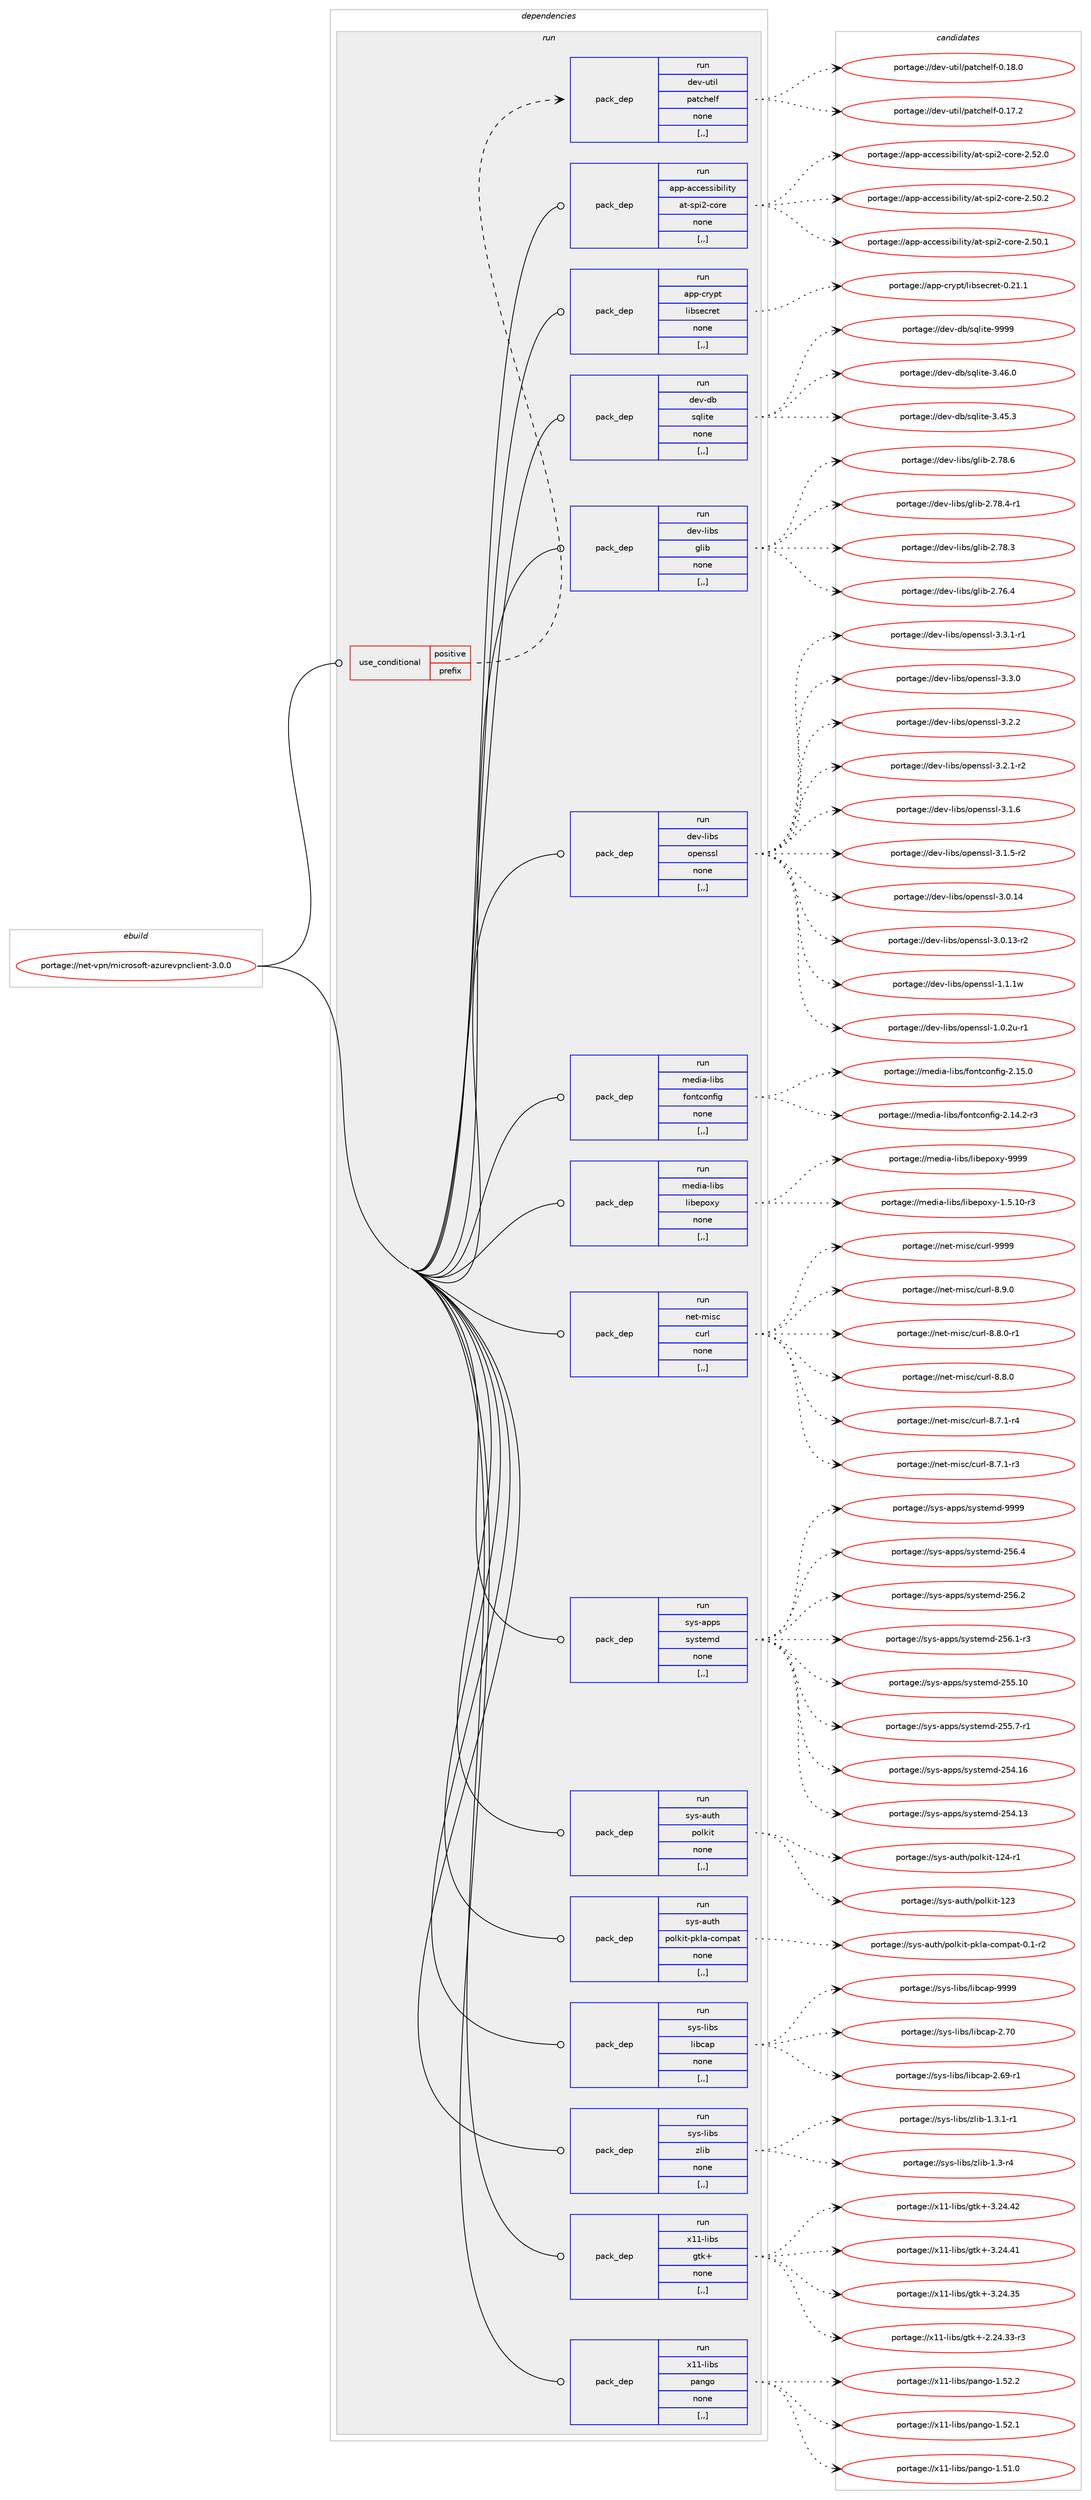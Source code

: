 digraph prolog {

# *************
# Graph options
# *************

newrank=true;
concentrate=true;
compound=true;
graph [rankdir=LR,fontname=Helvetica,fontsize=10,ranksep=1.5];#, ranksep=2.5, nodesep=0.2];
edge  [arrowhead=vee];
node  [fontname=Helvetica,fontsize=10];

# **********
# The ebuild
# **********

subgraph cluster_leftcol {
color=gray;
label=<<i>ebuild</i>>;
id [label="portage://net-vpn/microsoft-azurevpnclient-3.0.0", color=red, width=4, href="../net-vpn/microsoft-azurevpnclient-3.0.0.svg"];
}

# ****************
# The dependencies
# ****************

subgraph cluster_midcol {
color=gray;
label=<<i>dependencies</i>>;
subgraph cluster_compile {
fillcolor="#eeeeee";
style=filled;
label=<<i>compile</i>>;
}
subgraph cluster_compileandrun {
fillcolor="#eeeeee";
style=filled;
label=<<i>compile and run</i>>;
}
subgraph cluster_run {
fillcolor="#eeeeee";
style=filled;
label=<<i>run</i>>;
subgraph cond101978 {
dependency385696 [label=<<TABLE BORDER="0" CELLBORDER="1" CELLSPACING="0" CELLPADDING="4"><TR><TD ROWSPAN="3" CELLPADDING="10">use_conditional</TD></TR><TR><TD>positive</TD></TR><TR><TD>prefix</TD></TR></TABLE>>, shape=none, color=red];
subgraph pack280948 {
dependency385697 [label=<<TABLE BORDER="0" CELLBORDER="1" CELLSPACING="0" CELLPADDING="4" WIDTH="220"><TR><TD ROWSPAN="6" CELLPADDING="30">pack_dep</TD></TR><TR><TD WIDTH="110">run</TD></TR><TR><TD>dev-util</TD></TR><TR><TD>patchelf</TD></TR><TR><TD>none</TD></TR><TR><TD>[,,]</TD></TR></TABLE>>, shape=none, color=blue];
}
dependency385696:e -> dependency385697:w [weight=20,style="dashed",arrowhead="vee"];
}
id:e -> dependency385696:w [weight=20,style="solid",arrowhead="odot"];
subgraph pack280949 {
dependency385698 [label=<<TABLE BORDER="0" CELLBORDER="1" CELLSPACING="0" CELLPADDING="4" WIDTH="220"><TR><TD ROWSPAN="6" CELLPADDING="30">pack_dep</TD></TR><TR><TD WIDTH="110">run</TD></TR><TR><TD>app-accessibility</TD></TR><TR><TD>at-spi2-core</TD></TR><TR><TD>none</TD></TR><TR><TD>[,,]</TD></TR></TABLE>>, shape=none, color=blue];
}
id:e -> dependency385698:w [weight=20,style="solid",arrowhead="odot"];
subgraph pack280950 {
dependency385699 [label=<<TABLE BORDER="0" CELLBORDER="1" CELLSPACING="0" CELLPADDING="4" WIDTH="220"><TR><TD ROWSPAN="6" CELLPADDING="30">pack_dep</TD></TR><TR><TD WIDTH="110">run</TD></TR><TR><TD>app-crypt</TD></TR><TR><TD>libsecret</TD></TR><TR><TD>none</TD></TR><TR><TD>[,,]</TD></TR></TABLE>>, shape=none, color=blue];
}
id:e -> dependency385699:w [weight=20,style="solid",arrowhead="odot"];
subgraph pack280951 {
dependency385700 [label=<<TABLE BORDER="0" CELLBORDER="1" CELLSPACING="0" CELLPADDING="4" WIDTH="220"><TR><TD ROWSPAN="6" CELLPADDING="30">pack_dep</TD></TR><TR><TD WIDTH="110">run</TD></TR><TR><TD>dev-db</TD></TR><TR><TD>sqlite</TD></TR><TR><TD>none</TD></TR><TR><TD>[,,]</TD></TR></TABLE>>, shape=none, color=blue];
}
id:e -> dependency385700:w [weight=20,style="solid",arrowhead="odot"];
subgraph pack280952 {
dependency385701 [label=<<TABLE BORDER="0" CELLBORDER="1" CELLSPACING="0" CELLPADDING="4" WIDTH="220"><TR><TD ROWSPAN="6" CELLPADDING="30">pack_dep</TD></TR><TR><TD WIDTH="110">run</TD></TR><TR><TD>dev-libs</TD></TR><TR><TD>glib</TD></TR><TR><TD>none</TD></TR><TR><TD>[,,]</TD></TR></TABLE>>, shape=none, color=blue];
}
id:e -> dependency385701:w [weight=20,style="solid",arrowhead="odot"];
subgraph pack280953 {
dependency385702 [label=<<TABLE BORDER="0" CELLBORDER="1" CELLSPACING="0" CELLPADDING="4" WIDTH="220"><TR><TD ROWSPAN="6" CELLPADDING="30">pack_dep</TD></TR><TR><TD WIDTH="110">run</TD></TR><TR><TD>dev-libs</TD></TR><TR><TD>openssl</TD></TR><TR><TD>none</TD></TR><TR><TD>[,,]</TD></TR></TABLE>>, shape=none, color=blue];
}
id:e -> dependency385702:w [weight=20,style="solid",arrowhead="odot"];
subgraph pack280954 {
dependency385703 [label=<<TABLE BORDER="0" CELLBORDER="1" CELLSPACING="0" CELLPADDING="4" WIDTH="220"><TR><TD ROWSPAN="6" CELLPADDING="30">pack_dep</TD></TR><TR><TD WIDTH="110">run</TD></TR><TR><TD>media-libs</TD></TR><TR><TD>fontconfig</TD></TR><TR><TD>none</TD></TR><TR><TD>[,,]</TD></TR></TABLE>>, shape=none, color=blue];
}
id:e -> dependency385703:w [weight=20,style="solid",arrowhead="odot"];
subgraph pack280955 {
dependency385704 [label=<<TABLE BORDER="0" CELLBORDER="1" CELLSPACING="0" CELLPADDING="4" WIDTH="220"><TR><TD ROWSPAN="6" CELLPADDING="30">pack_dep</TD></TR><TR><TD WIDTH="110">run</TD></TR><TR><TD>media-libs</TD></TR><TR><TD>libepoxy</TD></TR><TR><TD>none</TD></TR><TR><TD>[,,]</TD></TR></TABLE>>, shape=none, color=blue];
}
id:e -> dependency385704:w [weight=20,style="solid",arrowhead="odot"];
subgraph pack280956 {
dependency385705 [label=<<TABLE BORDER="0" CELLBORDER="1" CELLSPACING="0" CELLPADDING="4" WIDTH="220"><TR><TD ROWSPAN="6" CELLPADDING="30">pack_dep</TD></TR><TR><TD WIDTH="110">run</TD></TR><TR><TD>net-misc</TD></TR><TR><TD>curl</TD></TR><TR><TD>none</TD></TR><TR><TD>[,,]</TD></TR></TABLE>>, shape=none, color=blue];
}
id:e -> dependency385705:w [weight=20,style="solid",arrowhead="odot"];
subgraph pack280957 {
dependency385706 [label=<<TABLE BORDER="0" CELLBORDER="1" CELLSPACING="0" CELLPADDING="4" WIDTH="220"><TR><TD ROWSPAN="6" CELLPADDING="30">pack_dep</TD></TR><TR><TD WIDTH="110">run</TD></TR><TR><TD>sys-apps</TD></TR><TR><TD>systemd</TD></TR><TR><TD>none</TD></TR><TR><TD>[,,]</TD></TR></TABLE>>, shape=none, color=blue];
}
id:e -> dependency385706:w [weight=20,style="solid",arrowhead="odot"];
subgraph pack280958 {
dependency385707 [label=<<TABLE BORDER="0" CELLBORDER="1" CELLSPACING="0" CELLPADDING="4" WIDTH="220"><TR><TD ROWSPAN="6" CELLPADDING="30">pack_dep</TD></TR><TR><TD WIDTH="110">run</TD></TR><TR><TD>sys-auth</TD></TR><TR><TD>polkit</TD></TR><TR><TD>none</TD></TR><TR><TD>[,,]</TD></TR></TABLE>>, shape=none, color=blue];
}
id:e -> dependency385707:w [weight=20,style="solid",arrowhead="odot"];
subgraph pack280959 {
dependency385708 [label=<<TABLE BORDER="0" CELLBORDER="1" CELLSPACING="0" CELLPADDING="4" WIDTH="220"><TR><TD ROWSPAN="6" CELLPADDING="30">pack_dep</TD></TR><TR><TD WIDTH="110">run</TD></TR><TR><TD>sys-auth</TD></TR><TR><TD>polkit-pkla-compat</TD></TR><TR><TD>none</TD></TR><TR><TD>[,,]</TD></TR></TABLE>>, shape=none, color=blue];
}
id:e -> dependency385708:w [weight=20,style="solid",arrowhead="odot"];
subgraph pack280960 {
dependency385709 [label=<<TABLE BORDER="0" CELLBORDER="1" CELLSPACING="0" CELLPADDING="4" WIDTH="220"><TR><TD ROWSPAN="6" CELLPADDING="30">pack_dep</TD></TR><TR><TD WIDTH="110">run</TD></TR><TR><TD>sys-libs</TD></TR><TR><TD>libcap</TD></TR><TR><TD>none</TD></TR><TR><TD>[,,]</TD></TR></TABLE>>, shape=none, color=blue];
}
id:e -> dependency385709:w [weight=20,style="solid",arrowhead="odot"];
subgraph pack280961 {
dependency385710 [label=<<TABLE BORDER="0" CELLBORDER="1" CELLSPACING="0" CELLPADDING="4" WIDTH="220"><TR><TD ROWSPAN="6" CELLPADDING="30">pack_dep</TD></TR><TR><TD WIDTH="110">run</TD></TR><TR><TD>sys-libs</TD></TR><TR><TD>zlib</TD></TR><TR><TD>none</TD></TR><TR><TD>[,,]</TD></TR></TABLE>>, shape=none, color=blue];
}
id:e -> dependency385710:w [weight=20,style="solid",arrowhead="odot"];
subgraph pack280962 {
dependency385711 [label=<<TABLE BORDER="0" CELLBORDER="1" CELLSPACING="0" CELLPADDING="4" WIDTH="220"><TR><TD ROWSPAN="6" CELLPADDING="30">pack_dep</TD></TR><TR><TD WIDTH="110">run</TD></TR><TR><TD>x11-libs</TD></TR><TR><TD>gtk+</TD></TR><TR><TD>none</TD></TR><TR><TD>[,,]</TD></TR></TABLE>>, shape=none, color=blue];
}
id:e -> dependency385711:w [weight=20,style="solid",arrowhead="odot"];
subgraph pack280963 {
dependency385712 [label=<<TABLE BORDER="0" CELLBORDER="1" CELLSPACING="0" CELLPADDING="4" WIDTH="220"><TR><TD ROWSPAN="6" CELLPADDING="30">pack_dep</TD></TR><TR><TD WIDTH="110">run</TD></TR><TR><TD>x11-libs</TD></TR><TR><TD>pango</TD></TR><TR><TD>none</TD></TR><TR><TD>[,,]</TD></TR></TABLE>>, shape=none, color=blue];
}
id:e -> dependency385712:w [weight=20,style="solid",arrowhead="odot"];
}
}

# **************
# The candidates
# **************

subgraph cluster_choices {
rank=same;
color=gray;
label=<<i>candidates</i>>;

subgraph choice280948 {
color=black;
nodesep=1;
choice1001011184511711610510847112971169910410110810245484649564648 [label="portage://dev-util/patchelf-0.18.0", color=red, width=4,href="../dev-util/patchelf-0.18.0.svg"];
choice1001011184511711610510847112971169910410110810245484649554650 [label="portage://dev-util/patchelf-0.17.2", color=red, width=4,href="../dev-util/patchelf-0.17.2.svg"];
dependency385697:e -> choice1001011184511711610510847112971169910410110810245484649564648:w [style=dotted,weight="100"];
dependency385697:e -> choice1001011184511711610510847112971169910410110810245484649554650:w [style=dotted,weight="100"];
}
subgraph choice280949 {
color=black;
nodesep=1;
choice97112112459799991011151151059810510810511612147971164511511210550459911111410145504653504648 [label="portage://app-accessibility/at-spi2-core-2.52.0", color=red, width=4,href="../app-accessibility/at-spi2-core-2.52.0.svg"];
choice97112112459799991011151151059810510810511612147971164511511210550459911111410145504653484650 [label="portage://app-accessibility/at-spi2-core-2.50.2", color=red, width=4,href="../app-accessibility/at-spi2-core-2.50.2.svg"];
choice97112112459799991011151151059810510810511612147971164511511210550459911111410145504653484649 [label="portage://app-accessibility/at-spi2-core-2.50.1", color=red, width=4,href="../app-accessibility/at-spi2-core-2.50.1.svg"];
dependency385698:e -> choice97112112459799991011151151059810510810511612147971164511511210550459911111410145504653504648:w [style=dotted,weight="100"];
dependency385698:e -> choice97112112459799991011151151059810510810511612147971164511511210550459911111410145504653484650:w [style=dotted,weight="100"];
dependency385698:e -> choice97112112459799991011151151059810510810511612147971164511511210550459911111410145504653484649:w [style=dotted,weight="100"];
}
subgraph choice280950 {
color=black;
nodesep=1;
choice97112112459911412111211647108105981151019911410111645484650494649 [label="portage://app-crypt/libsecret-0.21.1", color=red, width=4,href="../app-crypt/libsecret-0.21.1.svg"];
dependency385699:e -> choice97112112459911412111211647108105981151019911410111645484650494649:w [style=dotted,weight="100"];
}
subgraph choice280951 {
color=black;
nodesep=1;
choice1001011184510098471151131081051161014557575757 [label="portage://dev-db/sqlite-9999", color=red, width=4,href="../dev-db/sqlite-9999.svg"];
choice10010111845100984711511310810511610145514652544648 [label="portage://dev-db/sqlite-3.46.0", color=red, width=4,href="../dev-db/sqlite-3.46.0.svg"];
choice10010111845100984711511310810511610145514652534651 [label="portage://dev-db/sqlite-3.45.3", color=red, width=4,href="../dev-db/sqlite-3.45.3.svg"];
dependency385700:e -> choice1001011184510098471151131081051161014557575757:w [style=dotted,weight="100"];
dependency385700:e -> choice10010111845100984711511310810511610145514652544648:w [style=dotted,weight="100"];
dependency385700:e -> choice10010111845100984711511310810511610145514652534651:w [style=dotted,weight="100"];
}
subgraph choice280952 {
color=black;
nodesep=1;
choice1001011184510810598115471031081059845504655564654 [label="portage://dev-libs/glib-2.78.6", color=red, width=4,href="../dev-libs/glib-2.78.6.svg"];
choice10010111845108105981154710310810598455046555646524511449 [label="portage://dev-libs/glib-2.78.4-r1", color=red, width=4,href="../dev-libs/glib-2.78.4-r1.svg"];
choice1001011184510810598115471031081059845504655564651 [label="portage://dev-libs/glib-2.78.3", color=red, width=4,href="../dev-libs/glib-2.78.3.svg"];
choice1001011184510810598115471031081059845504655544652 [label="portage://dev-libs/glib-2.76.4", color=red, width=4,href="../dev-libs/glib-2.76.4.svg"];
dependency385701:e -> choice1001011184510810598115471031081059845504655564654:w [style=dotted,weight="100"];
dependency385701:e -> choice10010111845108105981154710310810598455046555646524511449:w [style=dotted,weight="100"];
dependency385701:e -> choice1001011184510810598115471031081059845504655564651:w [style=dotted,weight="100"];
dependency385701:e -> choice1001011184510810598115471031081059845504655544652:w [style=dotted,weight="100"];
}
subgraph choice280953 {
color=black;
nodesep=1;
choice1001011184510810598115471111121011101151151084551465146494511449 [label="portage://dev-libs/openssl-3.3.1-r1", color=red, width=4,href="../dev-libs/openssl-3.3.1-r1.svg"];
choice100101118451081059811547111112101110115115108455146514648 [label="portage://dev-libs/openssl-3.3.0", color=red, width=4,href="../dev-libs/openssl-3.3.0.svg"];
choice100101118451081059811547111112101110115115108455146504650 [label="portage://dev-libs/openssl-3.2.2", color=red, width=4,href="../dev-libs/openssl-3.2.2.svg"];
choice1001011184510810598115471111121011101151151084551465046494511450 [label="portage://dev-libs/openssl-3.2.1-r2", color=red, width=4,href="../dev-libs/openssl-3.2.1-r2.svg"];
choice100101118451081059811547111112101110115115108455146494654 [label="portage://dev-libs/openssl-3.1.6", color=red, width=4,href="../dev-libs/openssl-3.1.6.svg"];
choice1001011184510810598115471111121011101151151084551464946534511450 [label="portage://dev-libs/openssl-3.1.5-r2", color=red, width=4,href="../dev-libs/openssl-3.1.5-r2.svg"];
choice10010111845108105981154711111210111011511510845514648464952 [label="portage://dev-libs/openssl-3.0.14", color=red, width=4,href="../dev-libs/openssl-3.0.14.svg"];
choice100101118451081059811547111112101110115115108455146484649514511450 [label="portage://dev-libs/openssl-3.0.13-r2", color=red, width=4,href="../dev-libs/openssl-3.0.13-r2.svg"];
choice100101118451081059811547111112101110115115108454946494649119 [label="portage://dev-libs/openssl-1.1.1w", color=red, width=4,href="../dev-libs/openssl-1.1.1w.svg"];
choice1001011184510810598115471111121011101151151084549464846501174511449 [label="portage://dev-libs/openssl-1.0.2u-r1", color=red, width=4,href="../dev-libs/openssl-1.0.2u-r1.svg"];
dependency385702:e -> choice1001011184510810598115471111121011101151151084551465146494511449:w [style=dotted,weight="100"];
dependency385702:e -> choice100101118451081059811547111112101110115115108455146514648:w [style=dotted,weight="100"];
dependency385702:e -> choice100101118451081059811547111112101110115115108455146504650:w [style=dotted,weight="100"];
dependency385702:e -> choice1001011184510810598115471111121011101151151084551465046494511450:w [style=dotted,weight="100"];
dependency385702:e -> choice100101118451081059811547111112101110115115108455146494654:w [style=dotted,weight="100"];
dependency385702:e -> choice1001011184510810598115471111121011101151151084551464946534511450:w [style=dotted,weight="100"];
dependency385702:e -> choice10010111845108105981154711111210111011511510845514648464952:w [style=dotted,weight="100"];
dependency385702:e -> choice100101118451081059811547111112101110115115108455146484649514511450:w [style=dotted,weight="100"];
dependency385702:e -> choice100101118451081059811547111112101110115115108454946494649119:w [style=dotted,weight="100"];
dependency385702:e -> choice1001011184510810598115471111121011101151151084549464846501174511449:w [style=dotted,weight="100"];
}
subgraph choice280954 {
color=black;
nodesep=1;
choice109101100105974510810598115471021111101169911111010210510345504649534648 [label="portage://media-libs/fontconfig-2.15.0", color=red, width=4,href="../media-libs/fontconfig-2.15.0.svg"];
choice1091011001059745108105981154710211111011699111110102105103455046495246504511451 [label="portage://media-libs/fontconfig-2.14.2-r3", color=red, width=4,href="../media-libs/fontconfig-2.14.2-r3.svg"];
dependency385703:e -> choice109101100105974510810598115471021111101169911111010210510345504649534648:w [style=dotted,weight="100"];
dependency385703:e -> choice1091011001059745108105981154710211111011699111110102105103455046495246504511451:w [style=dotted,weight="100"];
}
subgraph choice280955 {
color=black;
nodesep=1;
choice10910110010597451081059811547108105981011121111201214557575757 [label="portage://media-libs/libepoxy-9999", color=red, width=4,href="../media-libs/libepoxy-9999.svg"];
choice1091011001059745108105981154710810598101112111120121454946534649484511451 [label="portage://media-libs/libepoxy-1.5.10-r3", color=red, width=4,href="../media-libs/libepoxy-1.5.10-r3.svg"];
dependency385704:e -> choice10910110010597451081059811547108105981011121111201214557575757:w [style=dotted,weight="100"];
dependency385704:e -> choice1091011001059745108105981154710810598101112111120121454946534649484511451:w [style=dotted,weight="100"];
}
subgraph choice280956 {
color=black;
nodesep=1;
choice110101116451091051159947991171141084557575757 [label="portage://net-misc/curl-9999", color=red, width=4,href="../net-misc/curl-9999.svg"];
choice11010111645109105115994799117114108455646574648 [label="portage://net-misc/curl-8.9.0", color=red, width=4,href="../net-misc/curl-8.9.0.svg"];
choice110101116451091051159947991171141084556465646484511449 [label="portage://net-misc/curl-8.8.0-r1", color=red, width=4,href="../net-misc/curl-8.8.0-r1.svg"];
choice11010111645109105115994799117114108455646564648 [label="portage://net-misc/curl-8.8.0", color=red, width=4,href="../net-misc/curl-8.8.0.svg"];
choice110101116451091051159947991171141084556465546494511452 [label="portage://net-misc/curl-8.7.1-r4", color=red, width=4,href="../net-misc/curl-8.7.1-r4.svg"];
choice110101116451091051159947991171141084556465546494511451 [label="portage://net-misc/curl-8.7.1-r3", color=red, width=4,href="../net-misc/curl-8.7.1-r3.svg"];
dependency385705:e -> choice110101116451091051159947991171141084557575757:w [style=dotted,weight="100"];
dependency385705:e -> choice11010111645109105115994799117114108455646574648:w [style=dotted,weight="100"];
dependency385705:e -> choice110101116451091051159947991171141084556465646484511449:w [style=dotted,weight="100"];
dependency385705:e -> choice11010111645109105115994799117114108455646564648:w [style=dotted,weight="100"];
dependency385705:e -> choice110101116451091051159947991171141084556465546494511452:w [style=dotted,weight="100"];
dependency385705:e -> choice110101116451091051159947991171141084556465546494511451:w [style=dotted,weight="100"];
}
subgraph choice280957 {
color=black;
nodesep=1;
choice1151211154597112112115471151211151161011091004557575757 [label="portage://sys-apps/systemd-9999", color=red, width=4,href="../sys-apps/systemd-9999.svg"];
choice115121115459711211211547115121115116101109100455053544652 [label="portage://sys-apps/systemd-256.4", color=red, width=4,href="../sys-apps/systemd-256.4.svg"];
choice115121115459711211211547115121115116101109100455053544650 [label="portage://sys-apps/systemd-256.2", color=red, width=4,href="../sys-apps/systemd-256.2.svg"];
choice1151211154597112112115471151211151161011091004550535446494511451 [label="portage://sys-apps/systemd-256.1-r3", color=red, width=4,href="../sys-apps/systemd-256.1-r3.svg"];
choice11512111545971121121154711512111511610110910045505353464948 [label="portage://sys-apps/systemd-255.10", color=red, width=4,href="../sys-apps/systemd-255.10.svg"];
choice1151211154597112112115471151211151161011091004550535346554511449 [label="portage://sys-apps/systemd-255.7-r1", color=red, width=4,href="../sys-apps/systemd-255.7-r1.svg"];
choice11512111545971121121154711512111511610110910045505352464954 [label="portage://sys-apps/systemd-254.16", color=red, width=4,href="../sys-apps/systemd-254.16.svg"];
choice11512111545971121121154711512111511610110910045505352464951 [label="portage://sys-apps/systemd-254.13", color=red, width=4,href="../sys-apps/systemd-254.13.svg"];
dependency385706:e -> choice1151211154597112112115471151211151161011091004557575757:w [style=dotted,weight="100"];
dependency385706:e -> choice115121115459711211211547115121115116101109100455053544652:w [style=dotted,weight="100"];
dependency385706:e -> choice115121115459711211211547115121115116101109100455053544650:w [style=dotted,weight="100"];
dependency385706:e -> choice1151211154597112112115471151211151161011091004550535446494511451:w [style=dotted,weight="100"];
dependency385706:e -> choice11512111545971121121154711512111511610110910045505353464948:w [style=dotted,weight="100"];
dependency385706:e -> choice1151211154597112112115471151211151161011091004550535346554511449:w [style=dotted,weight="100"];
dependency385706:e -> choice11512111545971121121154711512111511610110910045505352464954:w [style=dotted,weight="100"];
dependency385706:e -> choice11512111545971121121154711512111511610110910045505352464951:w [style=dotted,weight="100"];
}
subgraph choice280958 {
color=black;
nodesep=1;
choice115121115459711711610447112111108107105116454950524511449 [label="portage://sys-auth/polkit-124-r1", color=red, width=4,href="../sys-auth/polkit-124-r1.svg"];
choice11512111545971171161044711211110810710511645495051 [label="portage://sys-auth/polkit-123", color=red, width=4,href="../sys-auth/polkit-123.svg"];
dependency385707:e -> choice115121115459711711610447112111108107105116454950524511449:w [style=dotted,weight="100"];
dependency385707:e -> choice11512111545971171161044711211110810710511645495051:w [style=dotted,weight="100"];
}
subgraph choice280959 {
color=black;
nodesep=1;
choice1151211154597117116104471121111081071051164511210710897459911110911297116454846494511450 [label="portage://sys-auth/polkit-pkla-compat-0.1-r2", color=red, width=4,href="../sys-auth/polkit-pkla-compat-0.1-r2.svg"];
dependency385708:e -> choice1151211154597117116104471121111081071051164511210710897459911110911297116454846494511450:w [style=dotted,weight="100"];
}
subgraph choice280960 {
color=black;
nodesep=1;
choice1151211154510810598115471081059899971124557575757 [label="portage://sys-libs/libcap-9999", color=red, width=4,href="../sys-libs/libcap-9999.svg"];
choice1151211154510810598115471081059899971124550465548 [label="portage://sys-libs/libcap-2.70", color=red, width=4,href="../sys-libs/libcap-2.70.svg"];
choice11512111545108105981154710810598999711245504654574511449 [label="portage://sys-libs/libcap-2.69-r1", color=red, width=4,href="../sys-libs/libcap-2.69-r1.svg"];
dependency385709:e -> choice1151211154510810598115471081059899971124557575757:w [style=dotted,weight="100"];
dependency385709:e -> choice1151211154510810598115471081059899971124550465548:w [style=dotted,weight="100"];
dependency385709:e -> choice11512111545108105981154710810598999711245504654574511449:w [style=dotted,weight="100"];
}
subgraph choice280961 {
color=black;
nodesep=1;
choice115121115451081059811547122108105984549465146494511449 [label="portage://sys-libs/zlib-1.3.1-r1", color=red, width=4,href="../sys-libs/zlib-1.3.1-r1.svg"];
choice11512111545108105981154712210810598454946514511452 [label="portage://sys-libs/zlib-1.3-r4", color=red, width=4,href="../sys-libs/zlib-1.3-r4.svg"];
dependency385710:e -> choice115121115451081059811547122108105984549465146494511449:w [style=dotted,weight="100"];
dependency385710:e -> choice11512111545108105981154712210810598454946514511452:w [style=dotted,weight="100"];
}
subgraph choice280962 {
color=black;
nodesep=1;
choice1204949451081059811547103116107434551465052465250 [label="portage://x11-libs/gtk+-3.24.42", color=red, width=4,href="../x11-libs/gtk+-3.24.42.svg"];
choice1204949451081059811547103116107434551465052465249 [label="portage://x11-libs/gtk+-3.24.41", color=red, width=4,href="../x11-libs/gtk+-3.24.41.svg"];
choice1204949451081059811547103116107434551465052465153 [label="portage://x11-libs/gtk+-3.24.35", color=red, width=4,href="../x11-libs/gtk+-3.24.35.svg"];
choice12049494510810598115471031161074345504650524651514511451 [label="portage://x11-libs/gtk+-2.24.33-r3", color=red, width=4,href="../x11-libs/gtk+-2.24.33-r3.svg"];
dependency385711:e -> choice1204949451081059811547103116107434551465052465250:w [style=dotted,weight="100"];
dependency385711:e -> choice1204949451081059811547103116107434551465052465249:w [style=dotted,weight="100"];
dependency385711:e -> choice1204949451081059811547103116107434551465052465153:w [style=dotted,weight="100"];
dependency385711:e -> choice12049494510810598115471031161074345504650524651514511451:w [style=dotted,weight="100"];
}
subgraph choice280963 {
color=black;
nodesep=1;
choice12049494510810598115471129711010311145494653504650 [label="portage://x11-libs/pango-1.52.2", color=red, width=4,href="../x11-libs/pango-1.52.2.svg"];
choice12049494510810598115471129711010311145494653504649 [label="portage://x11-libs/pango-1.52.1", color=red, width=4,href="../x11-libs/pango-1.52.1.svg"];
choice12049494510810598115471129711010311145494653494648 [label="portage://x11-libs/pango-1.51.0", color=red, width=4,href="../x11-libs/pango-1.51.0.svg"];
dependency385712:e -> choice12049494510810598115471129711010311145494653504650:w [style=dotted,weight="100"];
dependency385712:e -> choice12049494510810598115471129711010311145494653504649:w [style=dotted,weight="100"];
dependency385712:e -> choice12049494510810598115471129711010311145494653494648:w [style=dotted,weight="100"];
}
}

}
